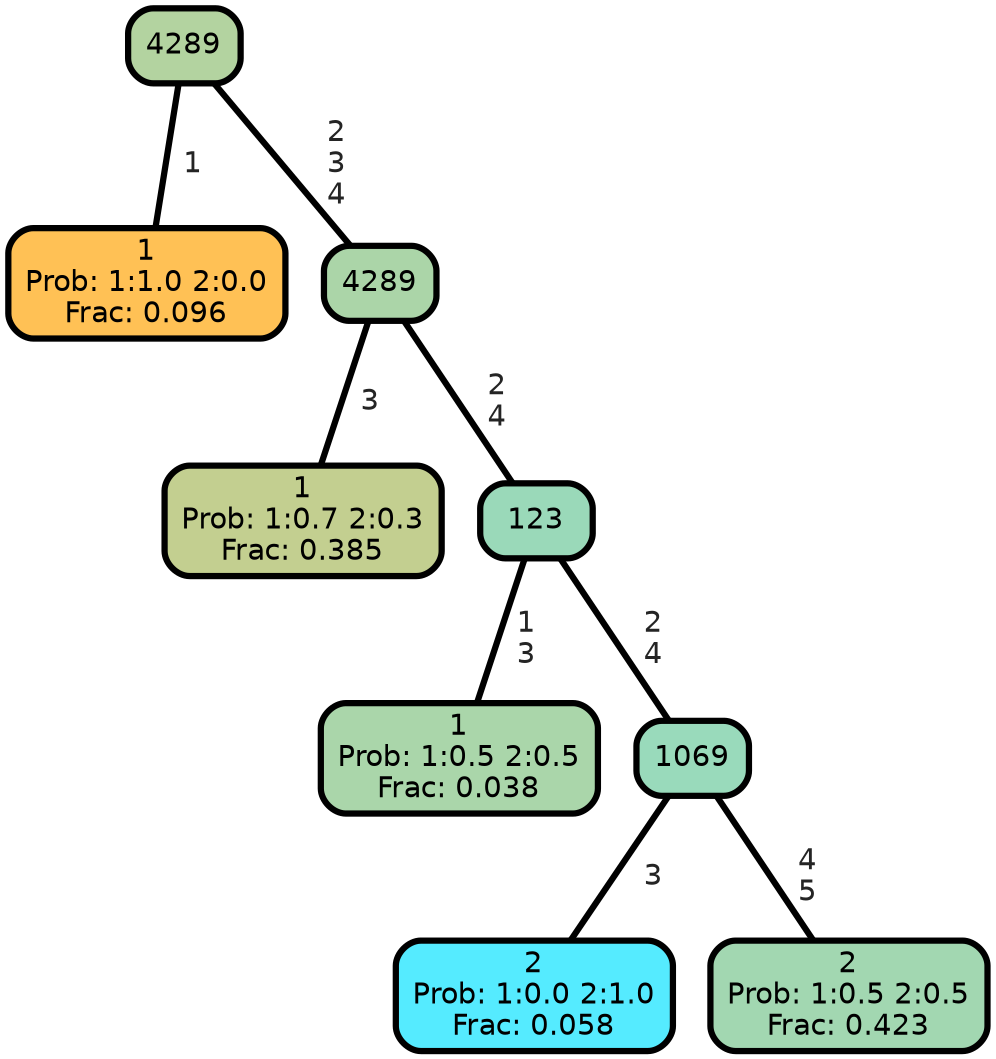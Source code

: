graph Tree {
node [shape=box, style="filled, rounded",color="black",penwidth="3",fontcolor="black",                 fontname=helvetica] ;
graph [ranksep="0 equally", splines=straight,                 bgcolor=transparent, dpi=200] ;
edge [fontname=helvetica, fontweight=bold,fontcolor=grey14,color=black] ;
0 [label="1
Prob: 1:1.0 2:0.0
Frac: 0.096", fillcolor="#ffc155"] ;
1 [label="4289", fillcolor="#b3d3a0"] ;
2 [label="1
Prob: 1:0.7 2:0.3
Frac: 0.385", fillcolor="#c3cf90"] ;
3 [label="4289", fillcolor="#abd5a8"] ;
4 [label="1
Prob: 1:0.5 2:0.5
Frac: 0.038", fillcolor="#aad6aa"] ;
5 [label="123", fillcolor="#9ad9b9"] ;
6 [label="2
Prob: 1:0.0 2:1.0
Frac: 0.058", fillcolor="#55ebff"] ;
7 [label="1069", fillcolor="#99dabb"] ;
8 [label="2
Prob: 1:0.5 2:0.5
Frac: 0.423", fillcolor="#a2d7b1"] ;
1 -- 0 [label=" 1",penwidth=3] ;
1 -- 3 [label=" 2\n 3\n 4",penwidth=3] ;
3 -- 2 [label=" 3",penwidth=3] ;
3 -- 5 [label=" 2\n 4",penwidth=3] ;
5 -- 4 [label=" 1\n 3",penwidth=3] ;
5 -- 7 [label=" 2\n 4",penwidth=3] ;
7 -- 6 [label=" 3",penwidth=3] ;
7 -- 8 [label=" 4\n 5",penwidth=3] ;
{rank = same;}}